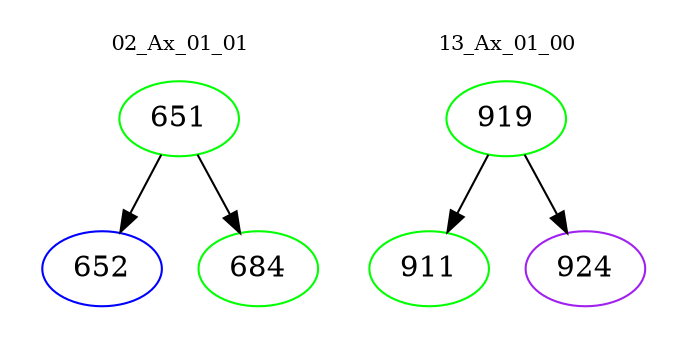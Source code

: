 digraph{
subgraph cluster_0 {
color = white
label = "02_Ax_01_01";
fontsize=10;
T0_651 [label="651", color="green"]
T0_651 -> T0_652 [color="black"]
T0_652 [label="652", color="blue"]
T0_651 -> T0_684 [color="black"]
T0_684 [label="684", color="green"]
}
subgraph cluster_1 {
color = white
label = "13_Ax_01_00";
fontsize=10;
T1_919 [label="919", color="green"]
T1_919 -> T1_911 [color="black"]
T1_911 [label="911", color="green"]
T1_919 -> T1_924 [color="black"]
T1_924 [label="924", color="purple"]
}
}
